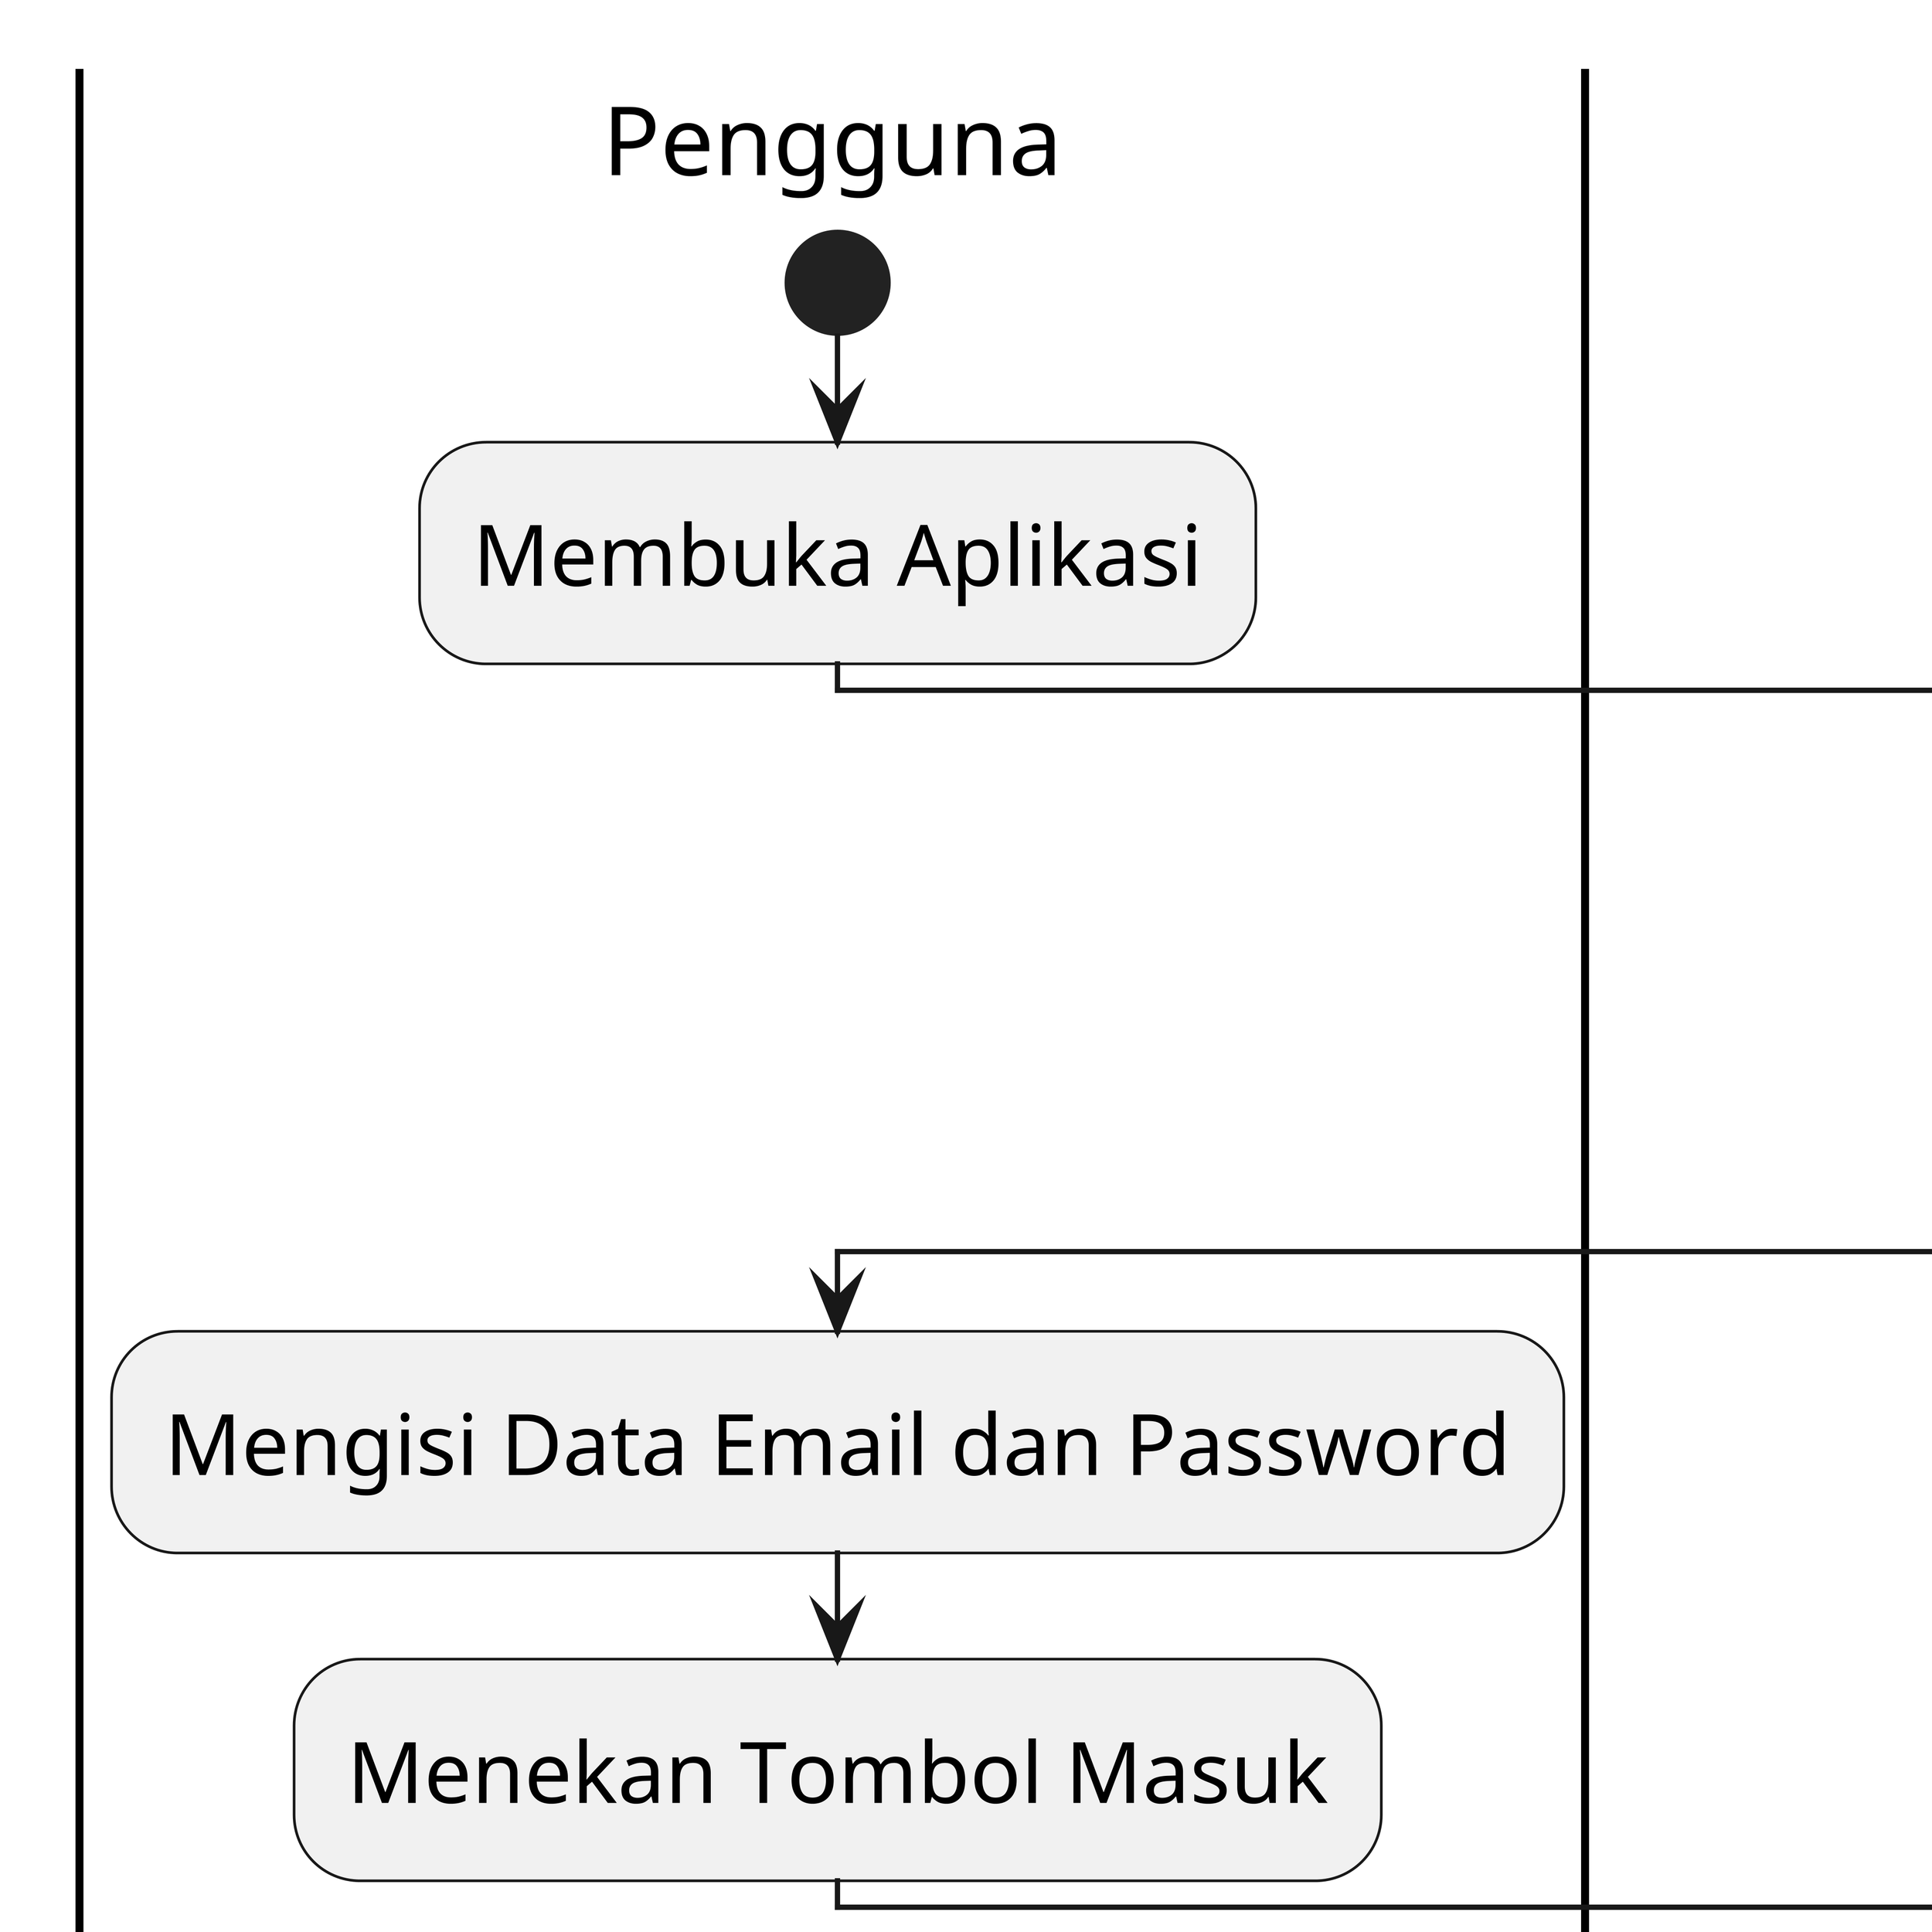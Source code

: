 @startuml
'https://plantuml.com/activity-diagram-beta

skinparam defaultTextAlignment center
skinparam activityFontSize 16
skinparam conditionStyle diamond
skinparam dpi 1080
|Pengguna|
start
:Membuka Aplikasi;
|Aplikasi|
:Menampilkan Halaman Sign In;
repeat
    |Pengguna|
    :Mengisi Data Email dan Password;
    :Menekan Tombol Masuk;
    |Aplikasi|
    :Validasi;
repeat while (data valid?) is (tidak)
->ya;
note left
  Melakukan pengecekan
  apakah email dan password valid
end note
:Mengirim Data ke Web Service;
|Web Service|
:Menerima Data;
:Mengirim Respons;
|Aplikasi|
if(sukses?) then (ya)
    :Menampilkan Halaman Home;
    note left
      Telah terautentikasi
      dan pengguna
      dapat sign out
    end note
else(tidak)
    :Menampilkan Notifikasi Kesalahan;
endif
stop
@enduml
